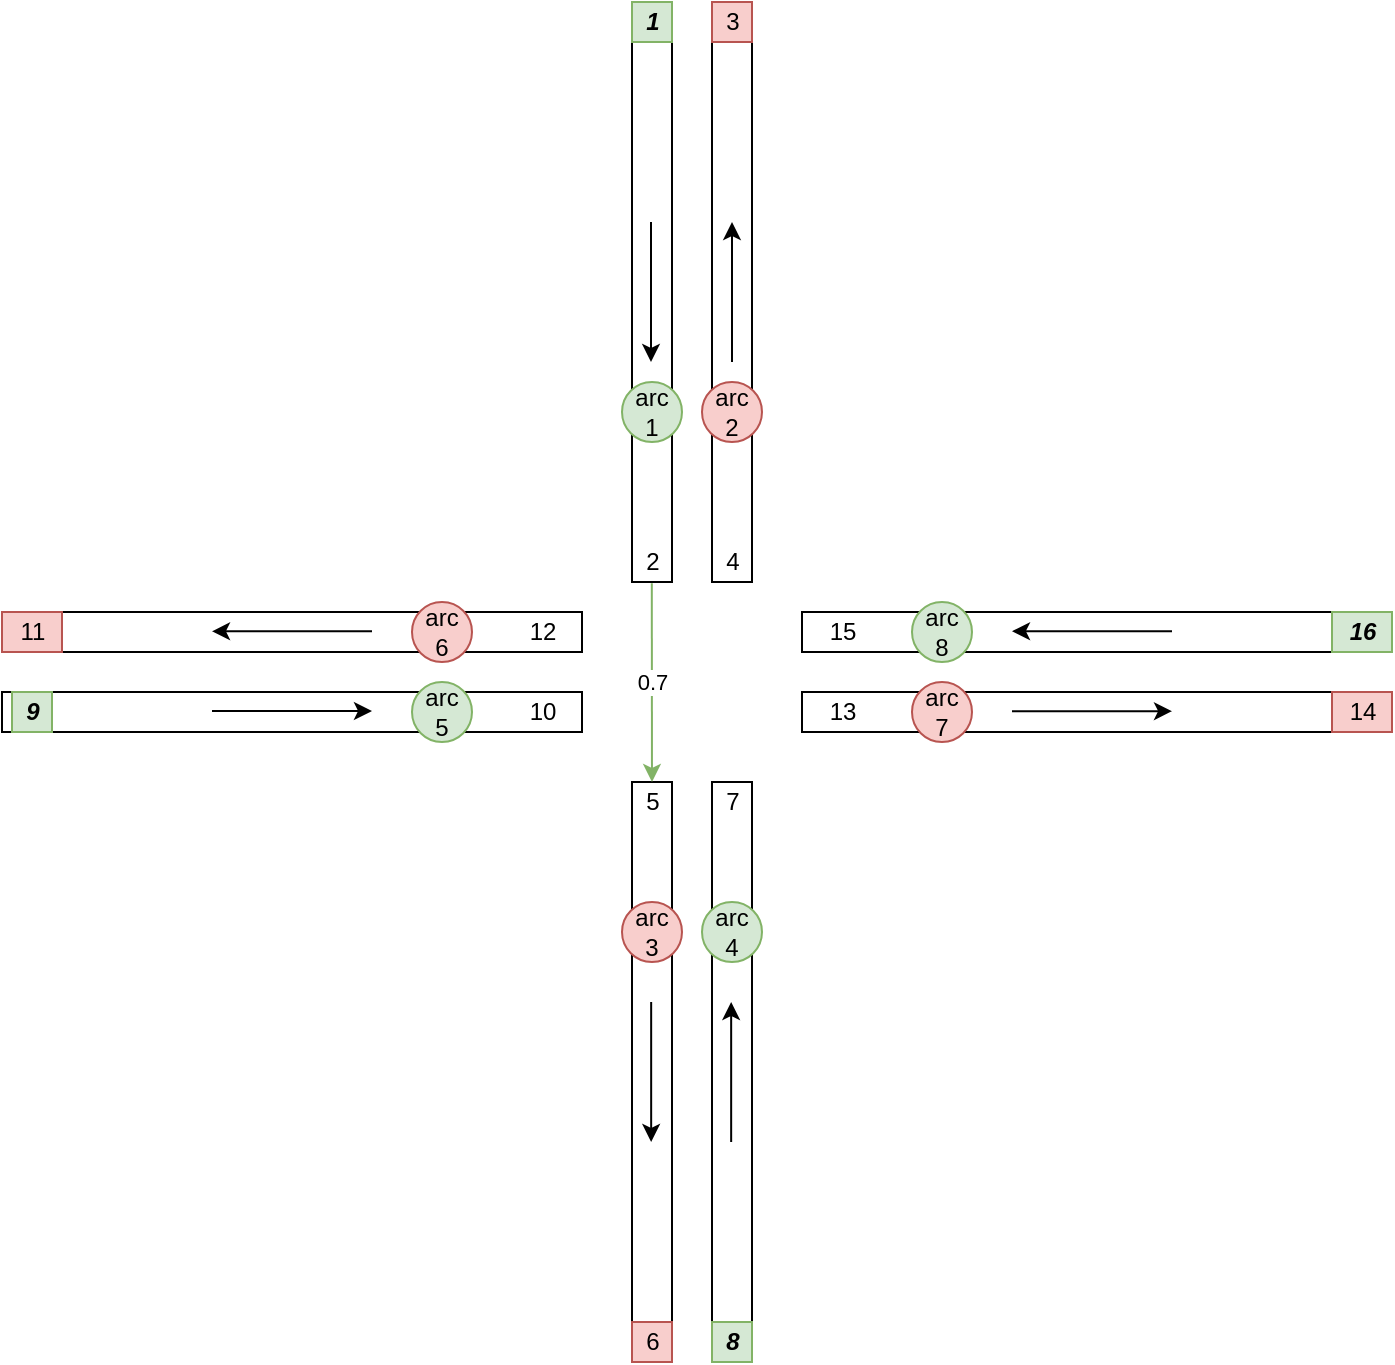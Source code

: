 <mxfile version="17.2.4" type="device"><diagram id="JKhnL8F4LNFemF6vJziM" name="第 1 页"><mxGraphModel dx="652" dy="714" grid="1" gridSize="10" guides="1" tooltips="1" connect="1" arrows="1" fold="1" page="1" pageScale="1" pageWidth="1169" pageHeight="827" math="0" shadow="0"><root><mxCell id="0"/><mxCell id="1" parent="0"/><mxCell id="Oh6rP1pzdpiHJJRVkSr0-2" value="" style="rounded=0;whiteSpace=wrap;html=1;" vertex="1" parent="1"><mxGeometry x="380" y="400" width="20" height="290" as="geometry"/></mxCell><mxCell id="Oh6rP1pzdpiHJJRVkSr0-3" value="" style="rounded=0;whiteSpace=wrap;html=1;" vertex="1" parent="1"><mxGeometry x="420" y="400" width="20" height="290" as="geometry"/></mxCell><mxCell id="Oh6rP1pzdpiHJJRVkSr0-4" value="" style="rounded=0;whiteSpace=wrap;html=1;rotation=90;" vertex="1" parent="1"><mxGeometry x="200" y="220" width="20" height="290" as="geometry"/></mxCell><mxCell id="Oh6rP1pzdpiHJJRVkSr0-5" value="" style="rounded=0;whiteSpace=wrap;html=1;" vertex="1" parent="1"><mxGeometry x="380" y="10" width="20" height="290" as="geometry"/></mxCell><mxCell id="Oh6rP1pzdpiHJJRVkSr0-6" value="" style="rounded=0;whiteSpace=wrap;html=1;" vertex="1" parent="1"><mxGeometry x="420" y="10" width="20" height="290" as="geometry"/></mxCell><mxCell id="Oh6rP1pzdpiHJJRVkSr0-7" value="" style="rounded=0;whiteSpace=wrap;html=1;rotation=90;" vertex="1" parent="1"><mxGeometry x="200" y="180" width="20" height="290" as="geometry"/></mxCell><mxCell id="Oh6rP1pzdpiHJJRVkSr0-8" value="" style="rounded=0;whiteSpace=wrap;html=1;rotation=90;" vertex="1" parent="1"><mxGeometry x="600" y="220" width="20" height="290" as="geometry"/></mxCell><mxCell id="Oh6rP1pzdpiHJJRVkSr0-9" value="" style="rounded=0;whiteSpace=wrap;html=1;rotation=90;" vertex="1" parent="1"><mxGeometry x="600" y="180" width="20" height="290" as="geometry"/></mxCell><mxCell id="Oh6rP1pzdpiHJJRVkSr0-10" value="1" style="text;html=1;align=center;verticalAlign=middle;resizable=0;points=[];autosize=1;strokeColor=#82b366;fillColor=#d5e8d4;fontStyle=3" vertex="1" parent="1"><mxGeometry x="380" y="10" width="20" height="20" as="geometry"/></mxCell><mxCell id="Oh6rP1pzdpiHJJRVkSr0-11" value="2" style="text;html=1;align=center;verticalAlign=middle;resizable=0;points=[];autosize=1;strokeColor=none;fillColor=none;" vertex="1" parent="1"><mxGeometry x="380" y="280" width="20" height="20" as="geometry"/></mxCell><mxCell id="Oh6rP1pzdpiHJJRVkSr0-12" value="3" style="text;html=1;align=center;verticalAlign=middle;resizable=0;points=[];autosize=1;strokeColor=#b85450;fillColor=#f8cecc;" vertex="1" parent="1"><mxGeometry x="420" y="10" width="20" height="20" as="geometry"/></mxCell><mxCell id="Oh6rP1pzdpiHJJRVkSr0-13" value="4" style="text;html=1;align=center;verticalAlign=middle;resizable=0;points=[];autosize=1;strokeColor=none;fillColor=none;" vertex="1" parent="1"><mxGeometry x="420" y="280" width="20" height="20" as="geometry"/></mxCell><mxCell id="Oh6rP1pzdpiHJJRVkSr0-14" value="5" style="text;html=1;align=center;verticalAlign=middle;resizable=0;points=[];autosize=1;strokeColor=none;fillColor=none;" vertex="1" parent="1"><mxGeometry x="380" y="400" width="20" height="20" as="geometry"/></mxCell><mxCell id="Oh6rP1pzdpiHJJRVkSr0-15" value="6" style="text;html=1;align=center;verticalAlign=middle;resizable=0;points=[];autosize=1;strokeColor=#b85450;fillColor=#f8cecc;" vertex="1" parent="1"><mxGeometry x="380" y="670" width="20" height="20" as="geometry"/></mxCell><mxCell id="Oh6rP1pzdpiHJJRVkSr0-16" value="7" style="text;html=1;align=center;verticalAlign=middle;resizable=0;points=[];autosize=1;strokeColor=none;fillColor=none;" vertex="1" parent="1"><mxGeometry x="420" y="400" width="20" height="20" as="geometry"/></mxCell><mxCell id="Oh6rP1pzdpiHJJRVkSr0-17" value="8" style="text;html=1;align=center;verticalAlign=middle;resizable=0;points=[];autosize=1;strokeColor=#82b366;fillColor=#d5e8d4;fontStyle=3" vertex="1" parent="1"><mxGeometry x="420" y="670" width="20" height="20" as="geometry"/></mxCell><mxCell id="Oh6rP1pzdpiHJJRVkSr0-18" value="9" style="text;html=1;align=center;verticalAlign=middle;resizable=0;points=[];autosize=1;fontStyle=3;fillColor=#d5e8d4;strokeColor=#82b366;" vertex="1" parent="1"><mxGeometry x="70" y="355" width="20" height="20" as="geometry"/></mxCell><mxCell id="Oh6rP1pzdpiHJJRVkSr0-19" value="10" style="text;html=1;align=center;verticalAlign=middle;resizable=0;points=[];autosize=1;strokeColor=none;fillColor=none;" vertex="1" parent="1"><mxGeometry x="320" y="355" width="30" height="20" as="geometry"/></mxCell><mxCell id="Oh6rP1pzdpiHJJRVkSr0-20" value="11" style="text;html=1;align=center;verticalAlign=middle;resizable=0;points=[];autosize=1;strokeColor=#b85450;fillColor=#f8cecc;" vertex="1" parent="1"><mxGeometry x="65" y="315" width="30" height="20" as="geometry"/></mxCell><mxCell id="Oh6rP1pzdpiHJJRVkSr0-22" value="13" style="text;html=1;align=center;verticalAlign=middle;resizable=0;points=[];autosize=1;strokeColor=none;fillColor=none;" vertex="1" parent="1"><mxGeometry x="470" y="355" width="30" height="20" as="geometry"/></mxCell><mxCell id="Oh6rP1pzdpiHJJRVkSr0-23" value="14" style="text;html=1;align=center;verticalAlign=middle;resizable=0;points=[];autosize=1;strokeColor=#b85450;fillColor=#f8cecc;" vertex="1" parent="1"><mxGeometry x="730" y="355" width="30" height="20" as="geometry"/></mxCell><mxCell id="Oh6rP1pzdpiHJJRVkSr0-24" value="15" style="text;html=1;align=center;verticalAlign=middle;resizable=0;points=[];autosize=1;strokeColor=none;fillColor=none;" vertex="1" parent="1"><mxGeometry x="470" y="315" width="30" height="20" as="geometry"/></mxCell><mxCell id="Oh6rP1pzdpiHJJRVkSr0-25" value="16" style="text;html=1;align=center;verticalAlign=middle;resizable=0;points=[];autosize=1;strokeColor=#82b366;fillColor=#d5e8d4;fontStyle=3" vertex="1" parent="1"><mxGeometry x="730" y="315" width="30" height="20" as="geometry"/></mxCell><mxCell id="Oh6rP1pzdpiHJJRVkSr0-27" value="" style="endArrow=classic;html=1;rounded=0;" edge="1" parent="1"><mxGeometry width="50" height="50" relative="1" as="geometry"><mxPoint x="389.58" y="510" as="sourcePoint"/><mxPoint x="389.58" y="580" as="targetPoint"/></mxGeometry></mxCell><mxCell id="Oh6rP1pzdpiHJJRVkSr0-28" value="" style="endArrow=classic;html=1;rounded=0;" edge="1" parent="1"><mxGeometry width="50" height="50" relative="1" as="geometry"><mxPoint x="389.5" y="120" as="sourcePoint"/><mxPoint x="389.5" y="190" as="targetPoint"/></mxGeometry></mxCell><mxCell id="Oh6rP1pzdpiHJJRVkSr0-29" value="" style="endArrow=classic;html=1;rounded=0;" edge="1" parent="1"><mxGeometry width="50" height="50" relative="1" as="geometry"><mxPoint x="430" y="190" as="sourcePoint"/><mxPoint x="430" y="120" as="targetPoint"/><Array as="points"><mxPoint x="430" y="180"/><mxPoint x="430" y="190"/></Array></mxGeometry></mxCell><mxCell id="Oh6rP1pzdpiHJJRVkSr0-30" value="" style="endArrow=classic;html=1;rounded=0;" edge="1" parent="1"><mxGeometry width="50" height="50" relative="1" as="geometry"><mxPoint x="429.58" y="580" as="sourcePoint"/><mxPoint x="429.58" y="510" as="targetPoint"/><Array as="points"><mxPoint x="429.58" y="570"/><mxPoint x="429.58" y="580"/></Array></mxGeometry></mxCell><mxCell id="Oh6rP1pzdpiHJJRVkSr0-31" value="" style="endArrow=classic;html=1;rounded=0;" edge="1" parent="1"><mxGeometry width="50" height="50" relative="1" as="geometry"><mxPoint x="180" y="364.5" as="sourcePoint"/><mxPoint x="250" y="364.5" as="targetPoint"/><Array as="points"><mxPoint x="170" y="364.5"/><mxPoint x="180" y="364.5"/></Array></mxGeometry></mxCell><mxCell id="Oh6rP1pzdpiHJJRVkSr0-33" value="" style="endArrow=classic;html=1;rounded=0;" edge="1" parent="1"><mxGeometry width="50" height="50" relative="1" as="geometry"><mxPoint x="580" y="364.58" as="sourcePoint"/><mxPoint x="650" y="364.58" as="targetPoint"/><Array as="points"><mxPoint x="570" y="364.58"/><mxPoint x="580" y="364.58"/></Array></mxGeometry></mxCell><mxCell id="Oh6rP1pzdpiHJJRVkSr0-35" value="" style="endArrow=classic;html=1;rounded=0;" edge="1" parent="1"><mxGeometry width="50" height="50" relative="1" as="geometry"><mxPoint x="240" y="324.66" as="sourcePoint"/><mxPoint x="170" y="324.66" as="targetPoint"/><Array as="points"><mxPoint x="250" y="324.66"/><mxPoint x="240" y="324.66"/></Array></mxGeometry></mxCell><mxCell id="Oh6rP1pzdpiHJJRVkSr0-36" value="" style="endArrow=classic;html=1;rounded=0;" edge="1" parent="1"><mxGeometry width="50" height="50" relative="1" as="geometry"><mxPoint x="640" y="324.58" as="sourcePoint"/><mxPoint x="570" y="324.58" as="targetPoint"/><Array as="points"><mxPoint x="650" y="324.58"/><mxPoint x="640" y="324.58"/></Array></mxGeometry></mxCell><mxCell id="Oh6rP1pzdpiHJJRVkSr0-41" value="" style="endArrow=classic;html=1;rounded=0;exitX=0.495;exitY=1.029;exitDx=0;exitDy=0;exitPerimeter=0;edgeStyle=orthogonalEdgeStyle;curved=1;fillColor=#d5e8d4;strokeColor=#82b366;" edge="1" parent="1" source="Oh6rP1pzdpiHJJRVkSr0-11" target="Oh6rP1pzdpiHJJRVkSr0-14"><mxGeometry width="50" height="50" relative="1" as="geometry"><mxPoint x="420" y="470" as="sourcePoint"/><mxPoint x="470" y="420" as="targetPoint"/></mxGeometry></mxCell><mxCell id="Oh6rP1pzdpiHJJRVkSr0-54" value="0.7" style="edgeLabel;html=1;align=center;verticalAlign=middle;resizable=0;points=[];" vertex="1" connectable="0" parent="Oh6rP1pzdpiHJJRVkSr0-41"><mxGeometry x="0.16" y="3" relative="1" as="geometry"><mxPoint x="-3" y="-8" as="offset"/></mxGeometry></mxCell><mxCell id="Oh6rP1pzdpiHJJRVkSr0-43" value="12" style="text;html=1;align=center;verticalAlign=middle;resizable=0;points=[];autosize=1;strokeColor=none;fillColor=none;" vertex="1" parent="1"><mxGeometry x="320" y="315" width="30" height="20" as="geometry"/></mxCell><mxCell id="Oh6rP1pzdpiHJJRVkSr0-46" value="arc&lt;br&gt;1" style="ellipse;whiteSpace=wrap;html=1;fillColor=#d5e8d4;strokeColor=#82b366;" vertex="1" parent="1"><mxGeometry x="375" y="200" width="30" height="30" as="geometry"/></mxCell><mxCell id="Oh6rP1pzdpiHJJRVkSr0-47" value="arc&lt;br&gt;2" style="ellipse;whiteSpace=wrap;html=1;fillColor=#f8cecc;strokeColor=#b85450;" vertex="1" parent="1"><mxGeometry x="415" y="200" width="30" height="30" as="geometry"/></mxCell><mxCell id="Oh6rP1pzdpiHJJRVkSr0-48" value="arc&lt;br&gt;3" style="ellipse;whiteSpace=wrap;html=1;fillColor=#f8cecc;strokeColor=#b85450;" vertex="1" parent="1"><mxGeometry x="375" y="460" width="30" height="30" as="geometry"/></mxCell><mxCell id="Oh6rP1pzdpiHJJRVkSr0-49" value="arc&lt;br&gt;4" style="ellipse;whiteSpace=wrap;html=1;fillColor=#d5e8d4;strokeColor=#82b366;" vertex="1" parent="1"><mxGeometry x="415" y="460" width="30" height="30" as="geometry"/></mxCell><mxCell id="Oh6rP1pzdpiHJJRVkSr0-50" value="arc&lt;br&gt;6" style="ellipse;whiteSpace=wrap;html=1;fillColor=#f8cecc;strokeColor=#b85450;" vertex="1" parent="1"><mxGeometry x="270" y="310" width="30" height="30" as="geometry"/></mxCell><mxCell id="Oh6rP1pzdpiHJJRVkSr0-51" value="arc&lt;br&gt;5" style="ellipse;whiteSpace=wrap;html=1;fillColor=#d5e8d4;strokeColor=#82b366;" vertex="1" parent="1"><mxGeometry x="270" y="350" width="30" height="30" as="geometry"/></mxCell><mxCell id="Oh6rP1pzdpiHJJRVkSr0-52" value="arc&lt;br&gt;8" style="ellipse;whiteSpace=wrap;html=1;fillColor=#d5e8d4;strokeColor=#82b366;" vertex="1" parent="1"><mxGeometry x="520" y="310" width="30" height="30" as="geometry"/></mxCell><mxCell id="Oh6rP1pzdpiHJJRVkSr0-53" value="arc&lt;br&gt;7" style="ellipse;whiteSpace=wrap;html=1;fillColor=#f8cecc;strokeColor=#b85450;" vertex="1" parent="1"><mxGeometry x="520" y="350" width="30" height="30" as="geometry"/></mxCell></root></mxGraphModel></diagram></mxfile>